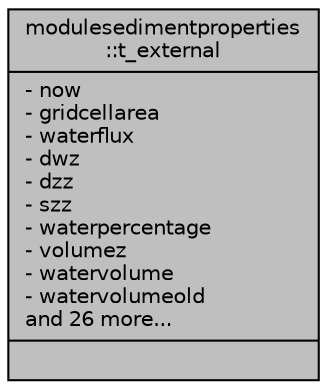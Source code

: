 digraph "modulesedimentproperties::t_external"
{
 // LATEX_PDF_SIZE
  edge [fontname="Helvetica",fontsize="10",labelfontname="Helvetica",labelfontsize="10"];
  node [fontname="Helvetica",fontsize="10",shape=record];
  Node1 [label="{modulesedimentproperties\l::t_external\n|- now\l- gridcellarea\l- waterflux\l- dwz\l- dzz\l- szz\l- waterpercentage\l- volumez\l- watervolume\l- watervolumeold\land 26 more...\l|}",height=0.2,width=0.4,color="black", fillcolor="grey75", style="filled", fontcolor="black",tooltip=" "];
}
